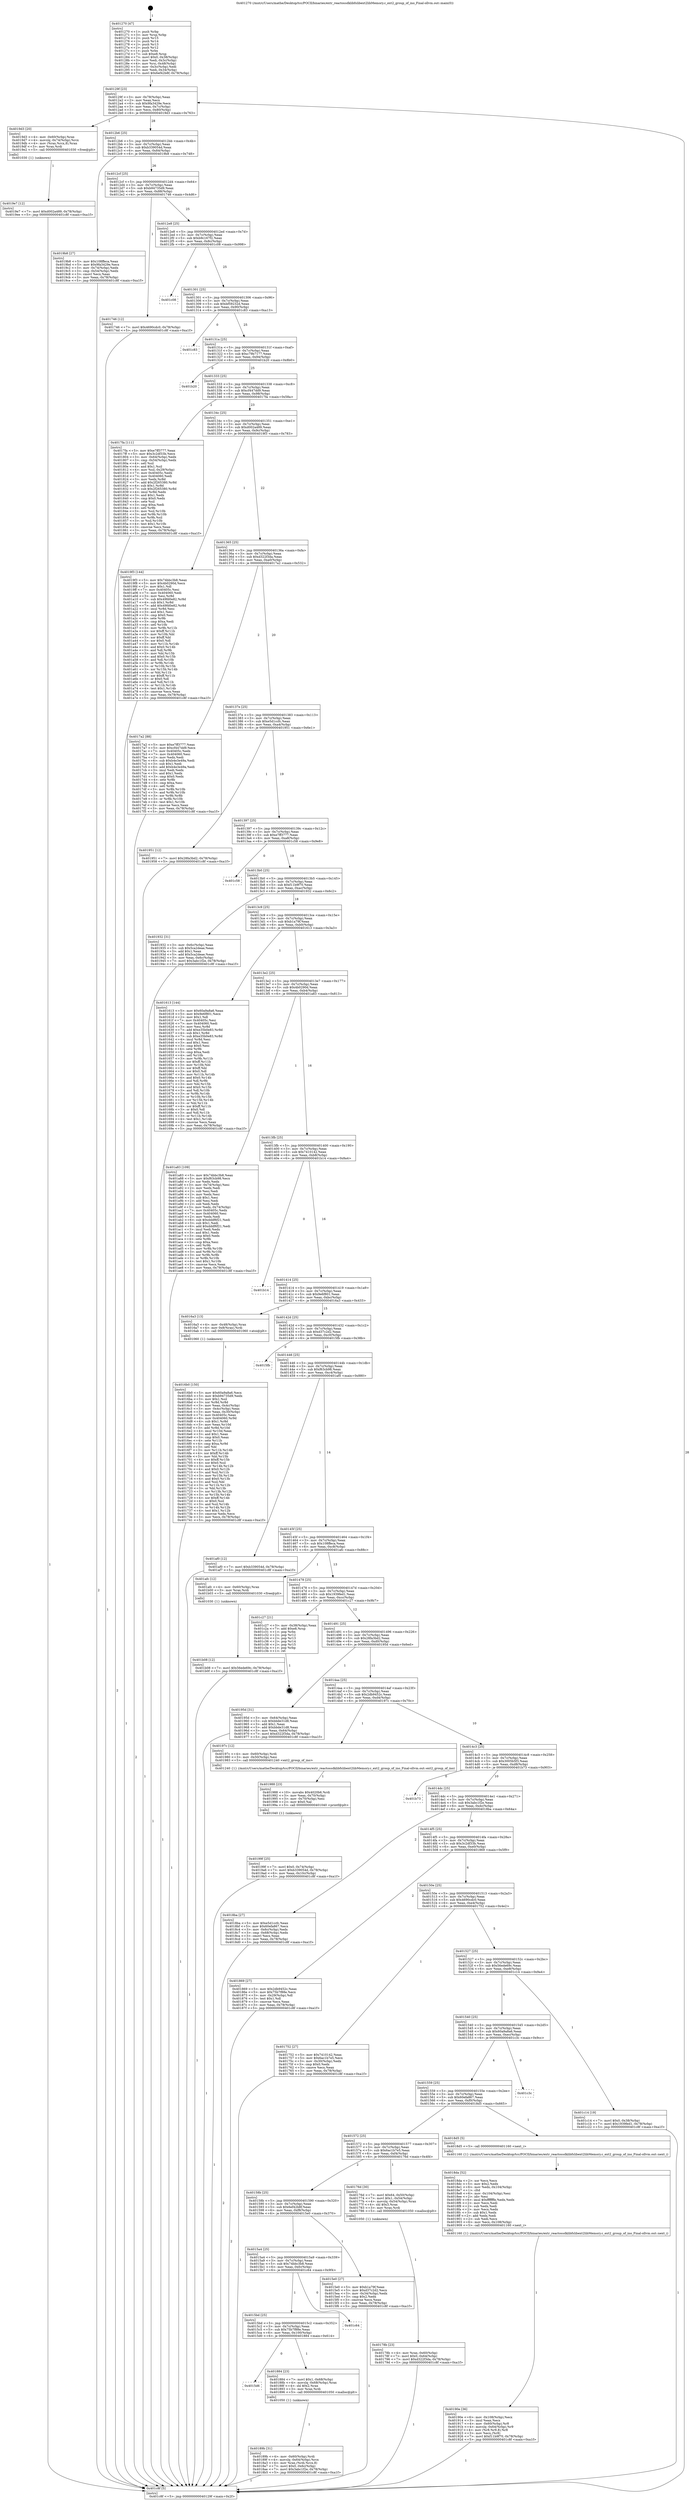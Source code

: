 digraph "0x401270" {
  label = "0x401270 (/mnt/c/Users/mathe/Desktop/tcc/POCII/binaries/extr_reactossdklibfslibext2libMemory.c_ext2_group_of_ino_Final-ollvm.out::main(0))"
  labelloc = "t"
  node[shape=record]

  Entry [label="",width=0.3,height=0.3,shape=circle,fillcolor=black,style=filled]
  "0x40129f" [label="{
     0x40129f [23]\l
     | [instrs]\l
     &nbsp;&nbsp;0x40129f \<+3\>: mov -0x78(%rbp),%eax\l
     &nbsp;&nbsp;0x4012a2 \<+2\>: mov %eax,%ecx\l
     &nbsp;&nbsp;0x4012a4 \<+6\>: sub $0x9fa3429e,%ecx\l
     &nbsp;&nbsp;0x4012aa \<+3\>: mov %eax,-0x7c(%rbp)\l
     &nbsp;&nbsp;0x4012ad \<+3\>: mov %ecx,-0x80(%rbp)\l
     &nbsp;&nbsp;0x4012b0 \<+6\>: je 00000000004019d3 \<main+0x763\>\l
  }"]
  "0x4019d3" [label="{
     0x4019d3 [20]\l
     | [instrs]\l
     &nbsp;&nbsp;0x4019d3 \<+4\>: mov -0x60(%rbp),%rax\l
     &nbsp;&nbsp;0x4019d7 \<+4\>: movslq -0x74(%rbp),%rcx\l
     &nbsp;&nbsp;0x4019db \<+4\>: mov (%rax,%rcx,8),%rax\l
     &nbsp;&nbsp;0x4019df \<+3\>: mov %rax,%rdi\l
     &nbsp;&nbsp;0x4019e2 \<+5\>: call 0000000000401030 \<free@plt\>\l
     | [calls]\l
     &nbsp;&nbsp;0x401030 \{1\} (unknown)\l
  }"]
  "0x4012b6" [label="{
     0x4012b6 [25]\l
     | [instrs]\l
     &nbsp;&nbsp;0x4012b6 \<+5\>: jmp 00000000004012bb \<main+0x4b\>\l
     &nbsp;&nbsp;0x4012bb \<+3\>: mov -0x7c(%rbp),%eax\l
     &nbsp;&nbsp;0x4012be \<+5\>: sub $0xb339054d,%eax\l
     &nbsp;&nbsp;0x4012c3 \<+6\>: mov %eax,-0x84(%rbp)\l
     &nbsp;&nbsp;0x4012c9 \<+6\>: je 00000000004019b8 \<main+0x748\>\l
  }"]
  Exit [label="",width=0.3,height=0.3,shape=circle,fillcolor=black,style=filled,peripheries=2]
  "0x4019b8" [label="{
     0x4019b8 [27]\l
     | [instrs]\l
     &nbsp;&nbsp;0x4019b8 \<+5\>: mov $0x108ffeca,%eax\l
     &nbsp;&nbsp;0x4019bd \<+5\>: mov $0x9fa3429e,%ecx\l
     &nbsp;&nbsp;0x4019c2 \<+3\>: mov -0x74(%rbp),%edx\l
     &nbsp;&nbsp;0x4019c5 \<+3\>: cmp -0x54(%rbp),%edx\l
     &nbsp;&nbsp;0x4019c8 \<+3\>: cmovl %ecx,%eax\l
     &nbsp;&nbsp;0x4019cb \<+3\>: mov %eax,-0x78(%rbp)\l
     &nbsp;&nbsp;0x4019ce \<+5\>: jmp 0000000000401c8f \<main+0xa1f\>\l
  }"]
  "0x4012cf" [label="{
     0x4012cf [25]\l
     | [instrs]\l
     &nbsp;&nbsp;0x4012cf \<+5\>: jmp 00000000004012d4 \<main+0x64\>\l
     &nbsp;&nbsp;0x4012d4 \<+3\>: mov -0x7c(%rbp),%eax\l
     &nbsp;&nbsp;0x4012d7 \<+5\>: sub $0xb94735d9,%eax\l
     &nbsp;&nbsp;0x4012dc \<+6\>: mov %eax,-0x88(%rbp)\l
     &nbsp;&nbsp;0x4012e2 \<+6\>: je 0000000000401746 \<main+0x4d6\>\l
  }"]
  "0x401b08" [label="{
     0x401b08 [12]\l
     | [instrs]\l
     &nbsp;&nbsp;0x401b08 \<+7\>: movl $0x56ede69c,-0x78(%rbp)\l
     &nbsp;&nbsp;0x401b0f \<+5\>: jmp 0000000000401c8f \<main+0xa1f\>\l
  }"]
  "0x401746" [label="{
     0x401746 [12]\l
     | [instrs]\l
     &nbsp;&nbsp;0x401746 \<+7\>: movl $0x4690cdc0,-0x78(%rbp)\l
     &nbsp;&nbsp;0x40174d \<+5\>: jmp 0000000000401c8f \<main+0xa1f\>\l
  }"]
  "0x4012e8" [label="{
     0x4012e8 [25]\l
     | [instrs]\l
     &nbsp;&nbsp;0x4012e8 \<+5\>: jmp 00000000004012ed \<main+0x7d\>\l
     &nbsp;&nbsp;0x4012ed \<+3\>: mov -0x7c(%rbp),%eax\l
     &nbsp;&nbsp;0x4012f0 \<+5\>: sub $0xb9c167f2,%eax\l
     &nbsp;&nbsp;0x4012f5 \<+6\>: mov %eax,-0x8c(%rbp)\l
     &nbsp;&nbsp;0x4012fb \<+6\>: je 0000000000401c08 \<main+0x998\>\l
  }"]
  "0x4019e7" [label="{
     0x4019e7 [12]\l
     | [instrs]\l
     &nbsp;&nbsp;0x4019e7 \<+7\>: movl $0xd002a489,-0x78(%rbp)\l
     &nbsp;&nbsp;0x4019ee \<+5\>: jmp 0000000000401c8f \<main+0xa1f\>\l
  }"]
  "0x401c08" [label="{
     0x401c08\l
  }", style=dashed]
  "0x401301" [label="{
     0x401301 [25]\l
     | [instrs]\l
     &nbsp;&nbsp;0x401301 \<+5\>: jmp 0000000000401306 \<main+0x96\>\l
     &nbsp;&nbsp;0x401306 \<+3\>: mov -0x7c(%rbp),%eax\l
     &nbsp;&nbsp;0x401309 \<+5\>: sub $0xbf59232d,%eax\l
     &nbsp;&nbsp;0x40130e \<+6\>: mov %eax,-0x90(%rbp)\l
     &nbsp;&nbsp;0x401314 \<+6\>: je 0000000000401c83 \<main+0xa13\>\l
  }"]
  "0x40199f" [label="{
     0x40199f [25]\l
     | [instrs]\l
     &nbsp;&nbsp;0x40199f \<+7\>: movl $0x0,-0x74(%rbp)\l
     &nbsp;&nbsp;0x4019a6 \<+7\>: movl $0xb339054d,-0x78(%rbp)\l
     &nbsp;&nbsp;0x4019ad \<+6\>: mov %eax,-0x10c(%rbp)\l
     &nbsp;&nbsp;0x4019b3 \<+5\>: jmp 0000000000401c8f \<main+0xa1f\>\l
  }"]
  "0x401c83" [label="{
     0x401c83\l
  }", style=dashed]
  "0x40131a" [label="{
     0x40131a [25]\l
     | [instrs]\l
     &nbsp;&nbsp;0x40131a \<+5\>: jmp 000000000040131f \<main+0xaf\>\l
     &nbsp;&nbsp;0x40131f \<+3\>: mov -0x7c(%rbp),%eax\l
     &nbsp;&nbsp;0x401322 \<+5\>: sub $0xc79b7177,%eax\l
     &nbsp;&nbsp;0x401327 \<+6\>: mov %eax,-0x94(%rbp)\l
     &nbsp;&nbsp;0x40132d \<+6\>: je 0000000000401b20 \<main+0x8b0\>\l
  }"]
  "0x401988" [label="{
     0x401988 [23]\l
     | [instrs]\l
     &nbsp;&nbsp;0x401988 \<+10\>: movabs $0x4020b6,%rdi\l
     &nbsp;&nbsp;0x401992 \<+3\>: mov %eax,-0x70(%rbp)\l
     &nbsp;&nbsp;0x401995 \<+3\>: mov -0x70(%rbp),%esi\l
     &nbsp;&nbsp;0x401998 \<+2\>: mov $0x0,%al\l
     &nbsp;&nbsp;0x40199a \<+5\>: call 0000000000401040 \<printf@plt\>\l
     | [calls]\l
     &nbsp;&nbsp;0x401040 \{1\} (unknown)\l
  }"]
  "0x401b20" [label="{
     0x401b20\l
  }", style=dashed]
  "0x401333" [label="{
     0x401333 [25]\l
     | [instrs]\l
     &nbsp;&nbsp;0x401333 \<+5\>: jmp 0000000000401338 \<main+0xc8\>\l
     &nbsp;&nbsp;0x401338 \<+3\>: mov -0x7c(%rbp),%eax\l
     &nbsp;&nbsp;0x40133b \<+5\>: sub $0xcf447dd9,%eax\l
     &nbsp;&nbsp;0x401340 \<+6\>: mov %eax,-0x98(%rbp)\l
     &nbsp;&nbsp;0x401346 \<+6\>: je 00000000004017fa \<main+0x58a\>\l
  }"]
  "0x40190e" [label="{
     0x40190e [36]\l
     | [instrs]\l
     &nbsp;&nbsp;0x40190e \<+6\>: mov -0x108(%rbp),%ecx\l
     &nbsp;&nbsp;0x401914 \<+3\>: imul %eax,%ecx\l
     &nbsp;&nbsp;0x401917 \<+4\>: mov -0x60(%rbp),%r8\l
     &nbsp;&nbsp;0x40191b \<+4\>: movslq -0x64(%rbp),%r9\l
     &nbsp;&nbsp;0x40191f \<+4\>: mov (%r8,%r9,8),%r8\l
     &nbsp;&nbsp;0x401923 \<+3\>: mov %ecx,(%r8)\l
     &nbsp;&nbsp;0x401926 \<+7\>: movl $0xf11b9f70,-0x78(%rbp)\l
     &nbsp;&nbsp;0x40192d \<+5\>: jmp 0000000000401c8f \<main+0xa1f\>\l
  }"]
  "0x4017fa" [label="{
     0x4017fa [111]\l
     | [instrs]\l
     &nbsp;&nbsp;0x4017fa \<+5\>: mov $0xe7ff3777,%eax\l
     &nbsp;&nbsp;0x4017ff \<+5\>: mov $0x3c2df33b,%ecx\l
     &nbsp;&nbsp;0x401804 \<+3\>: mov -0x64(%rbp),%edx\l
     &nbsp;&nbsp;0x401807 \<+3\>: cmp -0x54(%rbp),%edx\l
     &nbsp;&nbsp;0x40180a \<+4\>: setl %sil\l
     &nbsp;&nbsp;0x40180e \<+4\>: and $0x1,%sil\l
     &nbsp;&nbsp;0x401812 \<+4\>: mov %sil,-0x29(%rbp)\l
     &nbsp;&nbsp;0x401816 \<+7\>: mov 0x40405c,%edx\l
     &nbsp;&nbsp;0x40181d \<+7\>: mov 0x404060,%edi\l
     &nbsp;&nbsp;0x401824 \<+3\>: mov %edx,%r8d\l
     &nbsp;&nbsp;0x401827 \<+7\>: add $0x2f265380,%r8d\l
     &nbsp;&nbsp;0x40182e \<+4\>: sub $0x1,%r8d\l
     &nbsp;&nbsp;0x401832 \<+7\>: sub $0x2f265380,%r8d\l
     &nbsp;&nbsp;0x401839 \<+4\>: imul %r8d,%edx\l
     &nbsp;&nbsp;0x40183d \<+3\>: and $0x1,%edx\l
     &nbsp;&nbsp;0x401840 \<+3\>: cmp $0x0,%edx\l
     &nbsp;&nbsp;0x401843 \<+4\>: sete %sil\l
     &nbsp;&nbsp;0x401847 \<+3\>: cmp $0xa,%edi\l
     &nbsp;&nbsp;0x40184a \<+4\>: setl %r9b\l
     &nbsp;&nbsp;0x40184e \<+3\>: mov %sil,%r10b\l
     &nbsp;&nbsp;0x401851 \<+3\>: and %r9b,%r10b\l
     &nbsp;&nbsp;0x401854 \<+3\>: xor %r9b,%sil\l
     &nbsp;&nbsp;0x401857 \<+3\>: or %sil,%r10b\l
     &nbsp;&nbsp;0x40185a \<+4\>: test $0x1,%r10b\l
     &nbsp;&nbsp;0x40185e \<+3\>: cmovne %ecx,%eax\l
     &nbsp;&nbsp;0x401861 \<+3\>: mov %eax,-0x78(%rbp)\l
     &nbsp;&nbsp;0x401864 \<+5\>: jmp 0000000000401c8f \<main+0xa1f\>\l
  }"]
  "0x40134c" [label="{
     0x40134c [25]\l
     | [instrs]\l
     &nbsp;&nbsp;0x40134c \<+5\>: jmp 0000000000401351 \<main+0xe1\>\l
     &nbsp;&nbsp;0x401351 \<+3\>: mov -0x7c(%rbp),%eax\l
     &nbsp;&nbsp;0x401354 \<+5\>: sub $0xd002a489,%eax\l
     &nbsp;&nbsp;0x401359 \<+6\>: mov %eax,-0x9c(%rbp)\l
     &nbsp;&nbsp;0x40135f \<+6\>: je 00000000004019f3 \<main+0x783\>\l
  }"]
  "0x4018da" [label="{
     0x4018da [52]\l
     | [instrs]\l
     &nbsp;&nbsp;0x4018da \<+2\>: xor %ecx,%ecx\l
     &nbsp;&nbsp;0x4018dc \<+5\>: mov $0x2,%edx\l
     &nbsp;&nbsp;0x4018e1 \<+6\>: mov %edx,-0x104(%rbp)\l
     &nbsp;&nbsp;0x4018e7 \<+1\>: cltd\l
     &nbsp;&nbsp;0x4018e8 \<+6\>: mov -0x104(%rbp),%esi\l
     &nbsp;&nbsp;0x4018ee \<+2\>: idiv %esi\l
     &nbsp;&nbsp;0x4018f0 \<+6\>: imul $0xfffffffe,%edx,%edx\l
     &nbsp;&nbsp;0x4018f6 \<+2\>: mov %ecx,%edi\l
     &nbsp;&nbsp;0x4018f8 \<+2\>: sub %edx,%edi\l
     &nbsp;&nbsp;0x4018fa \<+2\>: mov %ecx,%edx\l
     &nbsp;&nbsp;0x4018fc \<+3\>: sub $0x1,%edx\l
     &nbsp;&nbsp;0x4018ff \<+2\>: add %edx,%edi\l
     &nbsp;&nbsp;0x401901 \<+2\>: sub %edi,%ecx\l
     &nbsp;&nbsp;0x401903 \<+6\>: mov %ecx,-0x108(%rbp)\l
     &nbsp;&nbsp;0x401909 \<+5\>: call 0000000000401160 \<next_i\>\l
     | [calls]\l
     &nbsp;&nbsp;0x401160 \{1\} (/mnt/c/Users/mathe/Desktop/tcc/POCII/binaries/extr_reactossdklibfslibext2libMemory.c_ext2_group_of_ino_Final-ollvm.out::next_i)\l
  }"]
  "0x4019f3" [label="{
     0x4019f3 [144]\l
     | [instrs]\l
     &nbsp;&nbsp;0x4019f3 \<+5\>: mov $0x74bbc3b8,%eax\l
     &nbsp;&nbsp;0x4019f8 \<+5\>: mov $0x4b0290d,%ecx\l
     &nbsp;&nbsp;0x4019fd \<+2\>: mov $0x1,%dl\l
     &nbsp;&nbsp;0x4019ff \<+7\>: mov 0x40405c,%esi\l
     &nbsp;&nbsp;0x401a06 \<+7\>: mov 0x404060,%edi\l
     &nbsp;&nbsp;0x401a0d \<+3\>: mov %esi,%r8d\l
     &nbsp;&nbsp;0x401a10 \<+7\>: sub $0x49fd0e82,%r8d\l
     &nbsp;&nbsp;0x401a17 \<+4\>: sub $0x1,%r8d\l
     &nbsp;&nbsp;0x401a1b \<+7\>: add $0x49fd0e82,%r8d\l
     &nbsp;&nbsp;0x401a22 \<+4\>: imul %r8d,%esi\l
     &nbsp;&nbsp;0x401a26 \<+3\>: and $0x1,%esi\l
     &nbsp;&nbsp;0x401a29 \<+3\>: cmp $0x0,%esi\l
     &nbsp;&nbsp;0x401a2c \<+4\>: sete %r9b\l
     &nbsp;&nbsp;0x401a30 \<+3\>: cmp $0xa,%edi\l
     &nbsp;&nbsp;0x401a33 \<+4\>: setl %r10b\l
     &nbsp;&nbsp;0x401a37 \<+3\>: mov %r9b,%r11b\l
     &nbsp;&nbsp;0x401a3a \<+4\>: xor $0xff,%r11b\l
     &nbsp;&nbsp;0x401a3e \<+3\>: mov %r10b,%bl\l
     &nbsp;&nbsp;0x401a41 \<+3\>: xor $0xff,%bl\l
     &nbsp;&nbsp;0x401a44 \<+3\>: xor $0x0,%dl\l
     &nbsp;&nbsp;0x401a47 \<+3\>: mov %r11b,%r14b\l
     &nbsp;&nbsp;0x401a4a \<+4\>: and $0x0,%r14b\l
     &nbsp;&nbsp;0x401a4e \<+3\>: and %dl,%r9b\l
     &nbsp;&nbsp;0x401a51 \<+3\>: mov %bl,%r15b\l
     &nbsp;&nbsp;0x401a54 \<+4\>: and $0x0,%r15b\l
     &nbsp;&nbsp;0x401a58 \<+3\>: and %dl,%r10b\l
     &nbsp;&nbsp;0x401a5b \<+3\>: or %r9b,%r14b\l
     &nbsp;&nbsp;0x401a5e \<+3\>: or %r10b,%r15b\l
     &nbsp;&nbsp;0x401a61 \<+3\>: xor %r15b,%r14b\l
     &nbsp;&nbsp;0x401a64 \<+3\>: or %bl,%r11b\l
     &nbsp;&nbsp;0x401a67 \<+4\>: xor $0xff,%r11b\l
     &nbsp;&nbsp;0x401a6b \<+3\>: or $0x0,%dl\l
     &nbsp;&nbsp;0x401a6e \<+3\>: and %dl,%r11b\l
     &nbsp;&nbsp;0x401a71 \<+3\>: or %r11b,%r14b\l
     &nbsp;&nbsp;0x401a74 \<+4\>: test $0x1,%r14b\l
     &nbsp;&nbsp;0x401a78 \<+3\>: cmovne %ecx,%eax\l
     &nbsp;&nbsp;0x401a7b \<+3\>: mov %eax,-0x78(%rbp)\l
     &nbsp;&nbsp;0x401a7e \<+5\>: jmp 0000000000401c8f \<main+0xa1f\>\l
  }"]
  "0x401365" [label="{
     0x401365 [25]\l
     | [instrs]\l
     &nbsp;&nbsp;0x401365 \<+5\>: jmp 000000000040136a \<main+0xfa\>\l
     &nbsp;&nbsp;0x40136a \<+3\>: mov -0x7c(%rbp),%eax\l
     &nbsp;&nbsp;0x40136d \<+5\>: sub $0xd322f3da,%eax\l
     &nbsp;&nbsp;0x401372 \<+6\>: mov %eax,-0xa0(%rbp)\l
     &nbsp;&nbsp;0x401378 \<+6\>: je 00000000004017a2 \<main+0x532\>\l
  }"]
  "0x40189b" [label="{
     0x40189b [31]\l
     | [instrs]\l
     &nbsp;&nbsp;0x40189b \<+4\>: mov -0x60(%rbp),%rdi\l
     &nbsp;&nbsp;0x40189f \<+4\>: movslq -0x64(%rbp),%rcx\l
     &nbsp;&nbsp;0x4018a3 \<+4\>: mov %rax,(%rdi,%rcx,8)\l
     &nbsp;&nbsp;0x4018a7 \<+7\>: movl $0x0,-0x6c(%rbp)\l
     &nbsp;&nbsp;0x4018ae \<+7\>: movl $0x3abc1f2e,-0x78(%rbp)\l
     &nbsp;&nbsp;0x4018b5 \<+5\>: jmp 0000000000401c8f \<main+0xa1f\>\l
  }"]
  "0x4017a2" [label="{
     0x4017a2 [88]\l
     | [instrs]\l
     &nbsp;&nbsp;0x4017a2 \<+5\>: mov $0xe7ff3777,%eax\l
     &nbsp;&nbsp;0x4017a7 \<+5\>: mov $0xcf447dd9,%ecx\l
     &nbsp;&nbsp;0x4017ac \<+7\>: mov 0x40405c,%edx\l
     &nbsp;&nbsp;0x4017b3 \<+7\>: mov 0x404060,%esi\l
     &nbsp;&nbsp;0x4017ba \<+2\>: mov %edx,%edi\l
     &nbsp;&nbsp;0x4017bc \<+6\>: sub $0xb4e3e49a,%edi\l
     &nbsp;&nbsp;0x4017c2 \<+3\>: sub $0x1,%edi\l
     &nbsp;&nbsp;0x4017c5 \<+6\>: add $0xb4e3e49a,%edi\l
     &nbsp;&nbsp;0x4017cb \<+3\>: imul %edi,%edx\l
     &nbsp;&nbsp;0x4017ce \<+3\>: and $0x1,%edx\l
     &nbsp;&nbsp;0x4017d1 \<+3\>: cmp $0x0,%edx\l
     &nbsp;&nbsp;0x4017d4 \<+4\>: sete %r8b\l
     &nbsp;&nbsp;0x4017d8 \<+3\>: cmp $0xa,%esi\l
     &nbsp;&nbsp;0x4017db \<+4\>: setl %r9b\l
     &nbsp;&nbsp;0x4017df \<+3\>: mov %r8b,%r10b\l
     &nbsp;&nbsp;0x4017e2 \<+3\>: and %r9b,%r10b\l
     &nbsp;&nbsp;0x4017e5 \<+3\>: xor %r9b,%r8b\l
     &nbsp;&nbsp;0x4017e8 \<+3\>: or %r8b,%r10b\l
     &nbsp;&nbsp;0x4017eb \<+4\>: test $0x1,%r10b\l
     &nbsp;&nbsp;0x4017ef \<+3\>: cmovne %ecx,%eax\l
     &nbsp;&nbsp;0x4017f2 \<+3\>: mov %eax,-0x78(%rbp)\l
     &nbsp;&nbsp;0x4017f5 \<+5\>: jmp 0000000000401c8f \<main+0xa1f\>\l
  }"]
  "0x40137e" [label="{
     0x40137e [25]\l
     | [instrs]\l
     &nbsp;&nbsp;0x40137e \<+5\>: jmp 0000000000401383 \<main+0x113\>\l
     &nbsp;&nbsp;0x401383 \<+3\>: mov -0x7c(%rbp),%eax\l
     &nbsp;&nbsp;0x401386 \<+5\>: sub $0xe5d1ccfc,%eax\l
     &nbsp;&nbsp;0x40138b \<+6\>: mov %eax,-0xa4(%rbp)\l
     &nbsp;&nbsp;0x401391 \<+6\>: je 0000000000401951 \<main+0x6e1\>\l
  }"]
  "0x4015d6" [label="{
     0x4015d6\l
  }", style=dashed]
  "0x401951" [label="{
     0x401951 [12]\l
     | [instrs]\l
     &nbsp;&nbsp;0x401951 \<+7\>: movl $0x28fa3bd2,-0x78(%rbp)\l
     &nbsp;&nbsp;0x401958 \<+5\>: jmp 0000000000401c8f \<main+0xa1f\>\l
  }"]
  "0x401397" [label="{
     0x401397 [25]\l
     | [instrs]\l
     &nbsp;&nbsp;0x401397 \<+5\>: jmp 000000000040139c \<main+0x12c\>\l
     &nbsp;&nbsp;0x40139c \<+3\>: mov -0x7c(%rbp),%eax\l
     &nbsp;&nbsp;0x40139f \<+5\>: sub $0xe7ff3777,%eax\l
     &nbsp;&nbsp;0x4013a4 \<+6\>: mov %eax,-0xa8(%rbp)\l
     &nbsp;&nbsp;0x4013aa \<+6\>: je 0000000000401c58 \<main+0x9e8\>\l
  }"]
  "0x401884" [label="{
     0x401884 [23]\l
     | [instrs]\l
     &nbsp;&nbsp;0x401884 \<+7\>: movl $0x1,-0x68(%rbp)\l
     &nbsp;&nbsp;0x40188b \<+4\>: movslq -0x68(%rbp),%rax\l
     &nbsp;&nbsp;0x40188f \<+4\>: shl $0x2,%rax\l
     &nbsp;&nbsp;0x401893 \<+3\>: mov %rax,%rdi\l
     &nbsp;&nbsp;0x401896 \<+5\>: call 0000000000401050 \<malloc@plt\>\l
     | [calls]\l
     &nbsp;&nbsp;0x401050 \{1\} (unknown)\l
  }"]
  "0x401c58" [label="{
     0x401c58\l
  }", style=dashed]
  "0x4013b0" [label="{
     0x4013b0 [25]\l
     | [instrs]\l
     &nbsp;&nbsp;0x4013b0 \<+5\>: jmp 00000000004013b5 \<main+0x145\>\l
     &nbsp;&nbsp;0x4013b5 \<+3\>: mov -0x7c(%rbp),%eax\l
     &nbsp;&nbsp;0x4013b8 \<+5\>: sub $0xf11b9f70,%eax\l
     &nbsp;&nbsp;0x4013bd \<+6\>: mov %eax,-0xac(%rbp)\l
     &nbsp;&nbsp;0x4013c3 \<+6\>: je 0000000000401932 \<main+0x6c2\>\l
  }"]
  "0x4015bd" [label="{
     0x4015bd [25]\l
     | [instrs]\l
     &nbsp;&nbsp;0x4015bd \<+5\>: jmp 00000000004015c2 \<main+0x352\>\l
     &nbsp;&nbsp;0x4015c2 \<+3\>: mov -0x7c(%rbp),%eax\l
     &nbsp;&nbsp;0x4015c5 \<+5\>: sub $0x75b7f88e,%eax\l
     &nbsp;&nbsp;0x4015ca \<+6\>: mov %eax,-0x100(%rbp)\l
     &nbsp;&nbsp;0x4015d0 \<+6\>: je 0000000000401884 \<main+0x614\>\l
  }"]
  "0x401932" [label="{
     0x401932 [31]\l
     | [instrs]\l
     &nbsp;&nbsp;0x401932 \<+3\>: mov -0x6c(%rbp),%eax\l
     &nbsp;&nbsp;0x401935 \<+5\>: sub $0x5ca2deae,%eax\l
     &nbsp;&nbsp;0x40193a \<+3\>: add $0x1,%eax\l
     &nbsp;&nbsp;0x40193d \<+5\>: add $0x5ca2deae,%eax\l
     &nbsp;&nbsp;0x401942 \<+3\>: mov %eax,-0x6c(%rbp)\l
     &nbsp;&nbsp;0x401945 \<+7\>: movl $0x3abc1f2e,-0x78(%rbp)\l
     &nbsp;&nbsp;0x40194c \<+5\>: jmp 0000000000401c8f \<main+0xa1f\>\l
  }"]
  "0x4013c9" [label="{
     0x4013c9 [25]\l
     | [instrs]\l
     &nbsp;&nbsp;0x4013c9 \<+5\>: jmp 00000000004013ce \<main+0x15e\>\l
     &nbsp;&nbsp;0x4013ce \<+3\>: mov -0x7c(%rbp),%eax\l
     &nbsp;&nbsp;0x4013d1 \<+5\>: sub $0xb1a79f,%eax\l
     &nbsp;&nbsp;0x4013d6 \<+6\>: mov %eax,-0xb0(%rbp)\l
     &nbsp;&nbsp;0x4013dc \<+6\>: je 0000000000401613 \<main+0x3a3\>\l
  }"]
  "0x401c64" [label="{
     0x401c64\l
  }", style=dashed]
  "0x401613" [label="{
     0x401613 [144]\l
     | [instrs]\l
     &nbsp;&nbsp;0x401613 \<+5\>: mov $0x60a9a8a6,%eax\l
     &nbsp;&nbsp;0x401618 \<+5\>: mov $0x9e6f801,%ecx\l
     &nbsp;&nbsp;0x40161d \<+2\>: mov $0x1,%dl\l
     &nbsp;&nbsp;0x40161f \<+7\>: mov 0x40405c,%esi\l
     &nbsp;&nbsp;0x401626 \<+7\>: mov 0x404060,%edi\l
     &nbsp;&nbsp;0x40162d \<+3\>: mov %esi,%r8d\l
     &nbsp;&nbsp;0x401630 \<+7\>: add $0xe35b0e83,%r8d\l
     &nbsp;&nbsp;0x401637 \<+4\>: sub $0x1,%r8d\l
     &nbsp;&nbsp;0x40163b \<+7\>: sub $0xe35b0e83,%r8d\l
     &nbsp;&nbsp;0x401642 \<+4\>: imul %r8d,%esi\l
     &nbsp;&nbsp;0x401646 \<+3\>: and $0x1,%esi\l
     &nbsp;&nbsp;0x401649 \<+3\>: cmp $0x0,%esi\l
     &nbsp;&nbsp;0x40164c \<+4\>: sete %r9b\l
     &nbsp;&nbsp;0x401650 \<+3\>: cmp $0xa,%edi\l
     &nbsp;&nbsp;0x401653 \<+4\>: setl %r10b\l
     &nbsp;&nbsp;0x401657 \<+3\>: mov %r9b,%r11b\l
     &nbsp;&nbsp;0x40165a \<+4\>: xor $0xff,%r11b\l
     &nbsp;&nbsp;0x40165e \<+3\>: mov %r10b,%bl\l
     &nbsp;&nbsp;0x401661 \<+3\>: xor $0xff,%bl\l
     &nbsp;&nbsp;0x401664 \<+3\>: xor $0x0,%dl\l
     &nbsp;&nbsp;0x401667 \<+3\>: mov %r11b,%r14b\l
     &nbsp;&nbsp;0x40166a \<+4\>: and $0x0,%r14b\l
     &nbsp;&nbsp;0x40166e \<+3\>: and %dl,%r9b\l
     &nbsp;&nbsp;0x401671 \<+3\>: mov %bl,%r15b\l
     &nbsp;&nbsp;0x401674 \<+4\>: and $0x0,%r15b\l
     &nbsp;&nbsp;0x401678 \<+3\>: and %dl,%r10b\l
     &nbsp;&nbsp;0x40167b \<+3\>: or %r9b,%r14b\l
     &nbsp;&nbsp;0x40167e \<+3\>: or %r10b,%r15b\l
     &nbsp;&nbsp;0x401681 \<+3\>: xor %r15b,%r14b\l
     &nbsp;&nbsp;0x401684 \<+3\>: or %bl,%r11b\l
     &nbsp;&nbsp;0x401687 \<+4\>: xor $0xff,%r11b\l
     &nbsp;&nbsp;0x40168b \<+3\>: or $0x0,%dl\l
     &nbsp;&nbsp;0x40168e \<+3\>: and %dl,%r11b\l
     &nbsp;&nbsp;0x401691 \<+3\>: or %r11b,%r14b\l
     &nbsp;&nbsp;0x401694 \<+4\>: test $0x1,%r14b\l
     &nbsp;&nbsp;0x401698 \<+3\>: cmovne %ecx,%eax\l
     &nbsp;&nbsp;0x40169b \<+3\>: mov %eax,-0x78(%rbp)\l
     &nbsp;&nbsp;0x40169e \<+5\>: jmp 0000000000401c8f \<main+0xa1f\>\l
  }"]
  "0x4013e2" [label="{
     0x4013e2 [25]\l
     | [instrs]\l
     &nbsp;&nbsp;0x4013e2 \<+5\>: jmp 00000000004013e7 \<main+0x177\>\l
     &nbsp;&nbsp;0x4013e7 \<+3\>: mov -0x7c(%rbp),%eax\l
     &nbsp;&nbsp;0x4013ea \<+5\>: sub $0x4b0290d,%eax\l
     &nbsp;&nbsp;0x4013ef \<+6\>: mov %eax,-0xb4(%rbp)\l
     &nbsp;&nbsp;0x4013f5 \<+6\>: je 0000000000401a83 \<main+0x813\>\l
  }"]
  "0x40178b" [label="{
     0x40178b [23]\l
     | [instrs]\l
     &nbsp;&nbsp;0x40178b \<+4\>: mov %rax,-0x60(%rbp)\l
     &nbsp;&nbsp;0x40178f \<+7\>: movl $0x0,-0x64(%rbp)\l
     &nbsp;&nbsp;0x401796 \<+7\>: movl $0xd322f3da,-0x78(%rbp)\l
     &nbsp;&nbsp;0x40179d \<+5\>: jmp 0000000000401c8f \<main+0xa1f\>\l
  }"]
  "0x401a83" [label="{
     0x401a83 [109]\l
     | [instrs]\l
     &nbsp;&nbsp;0x401a83 \<+5\>: mov $0x74bbc3b8,%eax\l
     &nbsp;&nbsp;0x401a88 \<+5\>: mov $0xf63cb98,%ecx\l
     &nbsp;&nbsp;0x401a8d \<+2\>: xor %edx,%edx\l
     &nbsp;&nbsp;0x401a8f \<+3\>: mov -0x74(%rbp),%esi\l
     &nbsp;&nbsp;0x401a92 \<+2\>: mov %edx,%edi\l
     &nbsp;&nbsp;0x401a94 \<+2\>: sub %esi,%edi\l
     &nbsp;&nbsp;0x401a96 \<+2\>: mov %edx,%esi\l
     &nbsp;&nbsp;0x401a98 \<+3\>: sub $0x1,%esi\l
     &nbsp;&nbsp;0x401a9b \<+2\>: add %esi,%edi\l
     &nbsp;&nbsp;0x401a9d \<+2\>: sub %edi,%edx\l
     &nbsp;&nbsp;0x401a9f \<+3\>: mov %edx,-0x74(%rbp)\l
     &nbsp;&nbsp;0x401aa2 \<+7\>: mov 0x40405c,%edx\l
     &nbsp;&nbsp;0x401aa9 \<+7\>: mov 0x404060,%esi\l
     &nbsp;&nbsp;0x401ab0 \<+2\>: mov %edx,%edi\l
     &nbsp;&nbsp;0x401ab2 \<+6\>: sub $0xdddf6f21,%edi\l
     &nbsp;&nbsp;0x401ab8 \<+3\>: sub $0x1,%edi\l
     &nbsp;&nbsp;0x401abb \<+6\>: add $0xdddf6f21,%edi\l
     &nbsp;&nbsp;0x401ac1 \<+3\>: imul %edi,%edx\l
     &nbsp;&nbsp;0x401ac4 \<+3\>: and $0x1,%edx\l
     &nbsp;&nbsp;0x401ac7 \<+3\>: cmp $0x0,%edx\l
     &nbsp;&nbsp;0x401aca \<+4\>: sete %r8b\l
     &nbsp;&nbsp;0x401ace \<+3\>: cmp $0xa,%esi\l
     &nbsp;&nbsp;0x401ad1 \<+4\>: setl %r9b\l
     &nbsp;&nbsp;0x401ad5 \<+3\>: mov %r8b,%r10b\l
     &nbsp;&nbsp;0x401ad8 \<+3\>: and %r9b,%r10b\l
     &nbsp;&nbsp;0x401adb \<+3\>: xor %r9b,%r8b\l
     &nbsp;&nbsp;0x401ade \<+3\>: or %r8b,%r10b\l
     &nbsp;&nbsp;0x401ae1 \<+4\>: test $0x1,%r10b\l
     &nbsp;&nbsp;0x401ae5 \<+3\>: cmovne %ecx,%eax\l
     &nbsp;&nbsp;0x401ae8 \<+3\>: mov %eax,-0x78(%rbp)\l
     &nbsp;&nbsp;0x401aeb \<+5\>: jmp 0000000000401c8f \<main+0xa1f\>\l
  }"]
  "0x4013fb" [label="{
     0x4013fb [25]\l
     | [instrs]\l
     &nbsp;&nbsp;0x4013fb \<+5\>: jmp 0000000000401400 \<main+0x190\>\l
     &nbsp;&nbsp;0x401400 \<+3\>: mov -0x7c(%rbp),%eax\l
     &nbsp;&nbsp;0x401403 \<+5\>: sub $0x7410142,%eax\l
     &nbsp;&nbsp;0x401408 \<+6\>: mov %eax,-0xb8(%rbp)\l
     &nbsp;&nbsp;0x40140e \<+6\>: je 0000000000401b14 \<main+0x8a4\>\l
  }"]
  "0x4016b0" [label="{
     0x4016b0 [150]\l
     | [instrs]\l
     &nbsp;&nbsp;0x4016b0 \<+5\>: mov $0x60a9a8a6,%ecx\l
     &nbsp;&nbsp;0x4016b5 \<+5\>: mov $0xb94735d9,%edx\l
     &nbsp;&nbsp;0x4016ba \<+3\>: mov $0x1,%sil\l
     &nbsp;&nbsp;0x4016bd \<+3\>: xor %r8d,%r8d\l
     &nbsp;&nbsp;0x4016c0 \<+3\>: mov %eax,-0x4c(%rbp)\l
     &nbsp;&nbsp;0x4016c3 \<+3\>: mov -0x4c(%rbp),%eax\l
     &nbsp;&nbsp;0x4016c6 \<+3\>: mov %eax,-0x30(%rbp)\l
     &nbsp;&nbsp;0x4016c9 \<+7\>: mov 0x40405c,%eax\l
     &nbsp;&nbsp;0x4016d0 \<+8\>: mov 0x404060,%r9d\l
     &nbsp;&nbsp;0x4016d8 \<+4\>: sub $0x1,%r8d\l
     &nbsp;&nbsp;0x4016dc \<+3\>: mov %eax,%r10d\l
     &nbsp;&nbsp;0x4016df \<+3\>: add %r8d,%r10d\l
     &nbsp;&nbsp;0x4016e2 \<+4\>: imul %r10d,%eax\l
     &nbsp;&nbsp;0x4016e6 \<+3\>: and $0x1,%eax\l
     &nbsp;&nbsp;0x4016e9 \<+3\>: cmp $0x0,%eax\l
     &nbsp;&nbsp;0x4016ec \<+4\>: sete %r11b\l
     &nbsp;&nbsp;0x4016f0 \<+4\>: cmp $0xa,%r9d\l
     &nbsp;&nbsp;0x4016f4 \<+3\>: setl %bl\l
     &nbsp;&nbsp;0x4016f7 \<+3\>: mov %r11b,%r14b\l
     &nbsp;&nbsp;0x4016fa \<+4\>: xor $0xff,%r14b\l
     &nbsp;&nbsp;0x4016fe \<+3\>: mov %bl,%r15b\l
     &nbsp;&nbsp;0x401701 \<+4\>: xor $0xff,%r15b\l
     &nbsp;&nbsp;0x401705 \<+4\>: xor $0x0,%sil\l
     &nbsp;&nbsp;0x401709 \<+3\>: mov %r14b,%r12b\l
     &nbsp;&nbsp;0x40170c \<+4\>: and $0x0,%r12b\l
     &nbsp;&nbsp;0x401710 \<+3\>: and %sil,%r11b\l
     &nbsp;&nbsp;0x401713 \<+3\>: mov %r15b,%r13b\l
     &nbsp;&nbsp;0x401716 \<+4\>: and $0x0,%r13b\l
     &nbsp;&nbsp;0x40171a \<+3\>: and %sil,%bl\l
     &nbsp;&nbsp;0x40171d \<+3\>: or %r11b,%r12b\l
     &nbsp;&nbsp;0x401720 \<+3\>: or %bl,%r13b\l
     &nbsp;&nbsp;0x401723 \<+3\>: xor %r13b,%r12b\l
     &nbsp;&nbsp;0x401726 \<+3\>: or %r15b,%r14b\l
     &nbsp;&nbsp;0x401729 \<+4\>: xor $0xff,%r14b\l
     &nbsp;&nbsp;0x40172d \<+4\>: or $0x0,%sil\l
     &nbsp;&nbsp;0x401731 \<+3\>: and %sil,%r14b\l
     &nbsp;&nbsp;0x401734 \<+3\>: or %r14b,%r12b\l
     &nbsp;&nbsp;0x401737 \<+4\>: test $0x1,%r12b\l
     &nbsp;&nbsp;0x40173b \<+3\>: cmovne %edx,%ecx\l
     &nbsp;&nbsp;0x40173e \<+3\>: mov %ecx,-0x78(%rbp)\l
     &nbsp;&nbsp;0x401741 \<+5\>: jmp 0000000000401c8f \<main+0xa1f\>\l
  }"]
  "0x401b14" [label="{
     0x401b14\l
  }", style=dashed]
  "0x401414" [label="{
     0x401414 [25]\l
     | [instrs]\l
     &nbsp;&nbsp;0x401414 \<+5\>: jmp 0000000000401419 \<main+0x1a9\>\l
     &nbsp;&nbsp;0x401419 \<+3\>: mov -0x7c(%rbp),%eax\l
     &nbsp;&nbsp;0x40141c \<+5\>: sub $0x9e6f801,%eax\l
     &nbsp;&nbsp;0x401421 \<+6\>: mov %eax,-0xbc(%rbp)\l
     &nbsp;&nbsp;0x401427 \<+6\>: je 00000000004016a3 \<main+0x433\>\l
  }"]
  "0x401270" [label="{
     0x401270 [47]\l
     | [instrs]\l
     &nbsp;&nbsp;0x401270 \<+1\>: push %rbp\l
     &nbsp;&nbsp;0x401271 \<+3\>: mov %rsp,%rbp\l
     &nbsp;&nbsp;0x401274 \<+2\>: push %r15\l
     &nbsp;&nbsp;0x401276 \<+2\>: push %r14\l
     &nbsp;&nbsp;0x401278 \<+2\>: push %r13\l
     &nbsp;&nbsp;0x40127a \<+2\>: push %r12\l
     &nbsp;&nbsp;0x40127c \<+1\>: push %rbx\l
     &nbsp;&nbsp;0x40127d \<+7\>: sub $0xe8,%rsp\l
     &nbsp;&nbsp;0x401284 \<+7\>: movl $0x0,-0x38(%rbp)\l
     &nbsp;&nbsp;0x40128b \<+3\>: mov %edi,-0x3c(%rbp)\l
     &nbsp;&nbsp;0x40128e \<+4\>: mov %rsi,-0x48(%rbp)\l
     &nbsp;&nbsp;0x401292 \<+3\>: mov -0x3c(%rbp),%edi\l
     &nbsp;&nbsp;0x401295 \<+3\>: mov %edi,-0x34(%rbp)\l
     &nbsp;&nbsp;0x401298 \<+7\>: movl $0x6ef42b8f,-0x78(%rbp)\l
  }"]
  "0x4016a3" [label="{
     0x4016a3 [13]\l
     | [instrs]\l
     &nbsp;&nbsp;0x4016a3 \<+4\>: mov -0x48(%rbp),%rax\l
     &nbsp;&nbsp;0x4016a7 \<+4\>: mov 0x8(%rax),%rdi\l
     &nbsp;&nbsp;0x4016ab \<+5\>: call 0000000000401060 \<atoi@plt\>\l
     | [calls]\l
     &nbsp;&nbsp;0x401060 \{1\} (unknown)\l
  }"]
  "0x40142d" [label="{
     0x40142d [25]\l
     | [instrs]\l
     &nbsp;&nbsp;0x40142d \<+5\>: jmp 0000000000401432 \<main+0x1c2\>\l
     &nbsp;&nbsp;0x401432 \<+3\>: mov -0x7c(%rbp),%eax\l
     &nbsp;&nbsp;0x401435 \<+5\>: sub $0xd37c2d2,%eax\l
     &nbsp;&nbsp;0x40143a \<+6\>: mov %eax,-0xc0(%rbp)\l
     &nbsp;&nbsp;0x401440 \<+6\>: je 00000000004015fb \<main+0x38b\>\l
  }"]
  "0x401c8f" [label="{
     0x401c8f [5]\l
     | [instrs]\l
     &nbsp;&nbsp;0x401c8f \<+5\>: jmp 000000000040129f \<main+0x2f\>\l
  }"]
  "0x4015fb" [label="{
     0x4015fb\l
  }", style=dashed]
  "0x401446" [label="{
     0x401446 [25]\l
     | [instrs]\l
     &nbsp;&nbsp;0x401446 \<+5\>: jmp 000000000040144b \<main+0x1db\>\l
     &nbsp;&nbsp;0x40144b \<+3\>: mov -0x7c(%rbp),%eax\l
     &nbsp;&nbsp;0x40144e \<+5\>: sub $0xf63cb98,%eax\l
     &nbsp;&nbsp;0x401453 \<+6\>: mov %eax,-0xc4(%rbp)\l
     &nbsp;&nbsp;0x401459 \<+6\>: je 0000000000401af0 \<main+0x880\>\l
  }"]
  "0x4015a4" [label="{
     0x4015a4 [25]\l
     | [instrs]\l
     &nbsp;&nbsp;0x4015a4 \<+5\>: jmp 00000000004015a9 \<main+0x339\>\l
     &nbsp;&nbsp;0x4015a9 \<+3\>: mov -0x7c(%rbp),%eax\l
     &nbsp;&nbsp;0x4015ac \<+5\>: sub $0x74bbc3b8,%eax\l
     &nbsp;&nbsp;0x4015b1 \<+6\>: mov %eax,-0xfc(%rbp)\l
     &nbsp;&nbsp;0x4015b7 \<+6\>: je 0000000000401c64 \<main+0x9f4\>\l
  }"]
  "0x401af0" [label="{
     0x401af0 [12]\l
     | [instrs]\l
     &nbsp;&nbsp;0x401af0 \<+7\>: movl $0xb339054d,-0x78(%rbp)\l
     &nbsp;&nbsp;0x401af7 \<+5\>: jmp 0000000000401c8f \<main+0xa1f\>\l
  }"]
  "0x40145f" [label="{
     0x40145f [25]\l
     | [instrs]\l
     &nbsp;&nbsp;0x40145f \<+5\>: jmp 0000000000401464 \<main+0x1f4\>\l
     &nbsp;&nbsp;0x401464 \<+3\>: mov -0x7c(%rbp),%eax\l
     &nbsp;&nbsp;0x401467 \<+5\>: sub $0x108ffeca,%eax\l
     &nbsp;&nbsp;0x40146c \<+6\>: mov %eax,-0xc8(%rbp)\l
     &nbsp;&nbsp;0x401472 \<+6\>: je 0000000000401afc \<main+0x88c\>\l
  }"]
  "0x4015e0" [label="{
     0x4015e0 [27]\l
     | [instrs]\l
     &nbsp;&nbsp;0x4015e0 \<+5\>: mov $0xb1a79f,%eax\l
     &nbsp;&nbsp;0x4015e5 \<+5\>: mov $0xd37c2d2,%ecx\l
     &nbsp;&nbsp;0x4015ea \<+3\>: mov -0x34(%rbp),%edx\l
     &nbsp;&nbsp;0x4015ed \<+3\>: cmp $0x2,%edx\l
     &nbsp;&nbsp;0x4015f0 \<+3\>: cmovne %ecx,%eax\l
     &nbsp;&nbsp;0x4015f3 \<+3\>: mov %eax,-0x78(%rbp)\l
     &nbsp;&nbsp;0x4015f6 \<+5\>: jmp 0000000000401c8f \<main+0xa1f\>\l
  }"]
  "0x401afc" [label="{
     0x401afc [12]\l
     | [instrs]\l
     &nbsp;&nbsp;0x401afc \<+4\>: mov -0x60(%rbp),%rax\l
     &nbsp;&nbsp;0x401b00 \<+3\>: mov %rax,%rdi\l
     &nbsp;&nbsp;0x401b03 \<+5\>: call 0000000000401030 \<free@plt\>\l
     | [calls]\l
     &nbsp;&nbsp;0x401030 \{1\} (unknown)\l
  }"]
  "0x401478" [label="{
     0x401478 [25]\l
     | [instrs]\l
     &nbsp;&nbsp;0x401478 \<+5\>: jmp 000000000040147d \<main+0x20d\>\l
     &nbsp;&nbsp;0x40147d \<+3\>: mov -0x7c(%rbp),%eax\l
     &nbsp;&nbsp;0x401480 \<+5\>: sub $0x1939fed1,%eax\l
     &nbsp;&nbsp;0x401485 \<+6\>: mov %eax,-0xcc(%rbp)\l
     &nbsp;&nbsp;0x40148b \<+6\>: je 0000000000401c27 \<main+0x9b7\>\l
  }"]
  "0x40158b" [label="{
     0x40158b [25]\l
     | [instrs]\l
     &nbsp;&nbsp;0x40158b \<+5\>: jmp 0000000000401590 \<main+0x320\>\l
     &nbsp;&nbsp;0x401590 \<+3\>: mov -0x7c(%rbp),%eax\l
     &nbsp;&nbsp;0x401593 \<+5\>: sub $0x6ef42b8f,%eax\l
     &nbsp;&nbsp;0x401598 \<+6\>: mov %eax,-0xf8(%rbp)\l
     &nbsp;&nbsp;0x40159e \<+6\>: je 00000000004015e0 \<main+0x370\>\l
  }"]
  "0x401c27" [label="{
     0x401c27 [21]\l
     | [instrs]\l
     &nbsp;&nbsp;0x401c27 \<+3\>: mov -0x38(%rbp),%eax\l
     &nbsp;&nbsp;0x401c2a \<+7\>: add $0xe8,%rsp\l
     &nbsp;&nbsp;0x401c31 \<+1\>: pop %rbx\l
     &nbsp;&nbsp;0x401c32 \<+2\>: pop %r12\l
     &nbsp;&nbsp;0x401c34 \<+2\>: pop %r13\l
     &nbsp;&nbsp;0x401c36 \<+2\>: pop %r14\l
     &nbsp;&nbsp;0x401c38 \<+2\>: pop %r15\l
     &nbsp;&nbsp;0x401c3a \<+1\>: pop %rbp\l
     &nbsp;&nbsp;0x401c3b \<+1\>: ret\l
  }"]
  "0x401491" [label="{
     0x401491 [25]\l
     | [instrs]\l
     &nbsp;&nbsp;0x401491 \<+5\>: jmp 0000000000401496 \<main+0x226\>\l
     &nbsp;&nbsp;0x401496 \<+3\>: mov -0x7c(%rbp),%eax\l
     &nbsp;&nbsp;0x401499 \<+5\>: sub $0x28fa3bd2,%eax\l
     &nbsp;&nbsp;0x40149e \<+6\>: mov %eax,-0xd0(%rbp)\l
     &nbsp;&nbsp;0x4014a4 \<+6\>: je 000000000040195d \<main+0x6ed\>\l
  }"]
  "0x40176d" [label="{
     0x40176d [30]\l
     | [instrs]\l
     &nbsp;&nbsp;0x40176d \<+7\>: movl $0x64,-0x50(%rbp)\l
     &nbsp;&nbsp;0x401774 \<+7\>: movl $0x1,-0x54(%rbp)\l
     &nbsp;&nbsp;0x40177b \<+4\>: movslq -0x54(%rbp),%rax\l
     &nbsp;&nbsp;0x40177f \<+4\>: shl $0x3,%rax\l
     &nbsp;&nbsp;0x401783 \<+3\>: mov %rax,%rdi\l
     &nbsp;&nbsp;0x401786 \<+5\>: call 0000000000401050 \<malloc@plt\>\l
     | [calls]\l
     &nbsp;&nbsp;0x401050 \{1\} (unknown)\l
  }"]
  "0x40195d" [label="{
     0x40195d [31]\l
     | [instrs]\l
     &nbsp;&nbsp;0x40195d \<+3\>: mov -0x64(%rbp),%eax\l
     &nbsp;&nbsp;0x401960 \<+5\>: sub $0xbbde31d8,%eax\l
     &nbsp;&nbsp;0x401965 \<+3\>: add $0x1,%eax\l
     &nbsp;&nbsp;0x401968 \<+5\>: add $0xbbde31d8,%eax\l
     &nbsp;&nbsp;0x40196d \<+3\>: mov %eax,-0x64(%rbp)\l
     &nbsp;&nbsp;0x401970 \<+7\>: movl $0xd322f3da,-0x78(%rbp)\l
     &nbsp;&nbsp;0x401977 \<+5\>: jmp 0000000000401c8f \<main+0xa1f\>\l
  }"]
  "0x4014aa" [label="{
     0x4014aa [25]\l
     | [instrs]\l
     &nbsp;&nbsp;0x4014aa \<+5\>: jmp 00000000004014af \<main+0x23f\>\l
     &nbsp;&nbsp;0x4014af \<+3\>: mov -0x7c(%rbp),%eax\l
     &nbsp;&nbsp;0x4014b2 \<+5\>: sub $0x2db9452c,%eax\l
     &nbsp;&nbsp;0x4014b7 \<+6\>: mov %eax,-0xd4(%rbp)\l
     &nbsp;&nbsp;0x4014bd \<+6\>: je 000000000040197c \<main+0x70c\>\l
  }"]
  "0x401572" [label="{
     0x401572 [25]\l
     | [instrs]\l
     &nbsp;&nbsp;0x401572 \<+5\>: jmp 0000000000401577 \<main+0x307\>\l
     &nbsp;&nbsp;0x401577 \<+3\>: mov -0x7c(%rbp),%eax\l
     &nbsp;&nbsp;0x40157a \<+5\>: sub $0x6ac1b7e5,%eax\l
     &nbsp;&nbsp;0x40157f \<+6\>: mov %eax,-0xf4(%rbp)\l
     &nbsp;&nbsp;0x401585 \<+6\>: je 000000000040176d \<main+0x4fd\>\l
  }"]
  "0x40197c" [label="{
     0x40197c [12]\l
     | [instrs]\l
     &nbsp;&nbsp;0x40197c \<+4\>: mov -0x60(%rbp),%rdi\l
     &nbsp;&nbsp;0x401980 \<+3\>: mov -0x50(%rbp),%esi\l
     &nbsp;&nbsp;0x401983 \<+5\>: call 0000000000401240 \<ext2_group_of_ino\>\l
     | [calls]\l
     &nbsp;&nbsp;0x401240 \{1\} (/mnt/c/Users/mathe/Desktop/tcc/POCII/binaries/extr_reactossdklibfslibext2libMemory.c_ext2_group_of_ino_Final-ollvm.out::ext2_group_of_ino)\l
  }"]
  "0x4014c3" [label="{
     0x4014c3 [25]\l
     | [instrs]\l
     &nbsp;&nbsp;0x4014c3 \<+5\>: jmp 00000000004014c8 \<main+0x258\>\l
     &nbsp;&nbsp;0x4014c8 \<+3\>: mov -0x7c(%rbp),%eax\l
     &nbsp;&nbsp;0x4014cb \<+5\>: sub $0x3005b5f3,%eax\l
     &nbsp;&nbsp;0x4014d0 \<+6\>: mov %eax,-0xd8(%rbp)\l
     &nbsp;&nbsp;0x4014d6 \<+6\>: je 0000000000401b73 \<main+0x903\>\l
  }"]
  "0x4018d5" [label="{
     0x4018d5 [5]\l
     | [instrs]\l
     &nbsp;&nbsp;0x4018d5 \<+5\>: call 0000000000401160 \<next_i\>\l
     | [calls]\l
     &nbsp;&nbsp;0x401160 \{1\} (/mnt/c/Users/mathe/Desktop/tcc/POCII/binaries/extr_reactossdklibfslibext2libMemory.c_ext2_group_of_ino_Final-ollvm.out::next_i)\l
  }"]
  "0x401b73" [label="{
     0x401b73\l
  }", style=dashed]
  "0x4014dc" [label="{
     0x4014dc [25]\l
     | [instrs]\l
     &nbsp;&nbsp;0x4014dc \<+5\>: jmp 00000000004014e1 \<main+0x271\>\l
     &nbsp;&nbsp;0x4014e1 \<+3\>: mov -0x7c(%rbp),%eax\l
     &nbsp;&nbsp;0x4014e4 \<+5\>: sub $0x3abc1f2e,%eax\l
     &nbsp;&nbsp;0x4014e9 \<+6\>: mov %eax,-0xdc(%rbp)\l
     &nbsp;&nbsp;0x4014ef \<+6\>: je 00000000004018ba \<main+0x64a\>\l
  }"]
  "0x401559" [label="{
     0x401559 [25]\l
     | [instrs]\l
     &nbsp;&nbsp;0x401559 \<+5\>: jmp 000000000040155e \<main+0x2ee\>\l
     &nbsp;&nbsp;0x40155e \<+3\>: mov -0x7c(%rbp),%eax\l
     &nbsp;&nbsp;0x401561 \<+5\>: sub $0x60efa867,%eax\l
     &nbsp;&nbsp;0x401566 \<+6\>: mov %eax,-0xf0(%rbp)\l
     &nbsp;&nbsp;0x40156c \<+6\>: je 00000000004018d5 \<main+0x665\>\l
  }"]
  "0x4018ba" [label="{
     0x4018ba [27]\l
     | [instrs]\l
     &nbsp;&nbsp;0x4018ba \<+5\>: mov $0xe5d1ccfc,%eax\l
     &nbsp;&nbsp;0x4018bf \<+5\>: mov $0x60efa867,%ecx\l
     &nbsp;&nbsp;0x4018c4 \<+3\>: mov -0x6c(%rbp),%edx\l
     &nbsp;&nbsp;0x4018c7 \<+3\>: cmp -0x68(%rbp),%edx\l
     &nbsp;&nbsp;0x4018ca \<+3\>: cmovl %ecx,%eax\l
     &nbsp;&nbsp;0x4018cd \<+3\>: mov %eax,-0x78(%rbp)\l
     &nbsp;&nbsp;0x4018d0 \<+5\>: jmp 0000000000401c8f \<main+0xa1f\>\l
  }"]
  "0x4014f5" [label="{
     0x4014f5 [25]\l
     | [instrs]\l
     &nbsp;&nbsp;0x4014f5 \<+5\>: jmp 00000000004014fa \<main+0x28a\>\l
     &nbsp;&nbsp;0x4014fa \<+3\>: mov -0x7c(%rbp),%eax\l
     &nbsp;&nbsp;0x4014fd \<+5\>: sub $0x3c2df33b,%eax\l
     &nbsp;&nbsp;0x401502 \<+6\>: mov %eax,-0xe0(%rbp)\l
     &nbsp;&nbsp;0x401508 \<+6\>: je 0000000000401869 \<main+0x5f9\>\l
  }"]
  "0x401c3c" [label="{
     0x401c3c\l
  }", style=dashed]
  "0x401869" [label="{
     0x401869 [27]\l
     | [instrs]\l
     &nbsp;&nbsp;0x401869 \<+5\>: mov $0x2db9452c,%eax\l
     &nbsp;&nbsp;0x40186e \<+5\>: mov $0x75b7f88e,%ecx\l
     &nbsp;&nbsp;0x401873 \<+3\>: mov -0x29(%rbp),%dl\l
     &nbsp;&nbsp;0x401876 \<+3\>: test $0x1,%dl\l
     &nbsp;&nbsp;0x401879 \<+3\>: cmovne %ecx,%eax\l
     &nbsp;&nbsp;0x40187c \<+3\>: mov %eax,-0x78(%rbp)\l
     &nbsp;&nbsp;0x40187f \<+5\>: jmp 0000000000401c8f \<main+0xa1f\>\l
  }"]
  "0x40150e" [label="{
     0x40150e [25]\l
     | [instrs]\l
     &nbsp;&nbsp;0x40150e \<+5\>: jmp 0000000000401513 \<main+0x2a3\>\l
     &nbsp;&nbsp;0x401513 \<+3\>: mov -0x7c(%rbp),%eax\l
     &nbsp;&nbsp;0x401516 \<+5\>: sub $0x4690cdc0,%eax\l
     &nbsp;&nbsp;0x40151b \<+6\>: mov %eax,-0xe4(%rbp)\l
     &nbsp;&nbsp;0x401521 \<+6\>: je 0000000000401752 \<main+0x4e2\>\l
  }"]
  "0x401540" [label="{
     0x401540 [25]\l
     | [instrs]\l
     &nbsp;&nbsp;0x401540 \<+5\>: jmp 0000000000401545 \<main+0x2d5\>\l
     &nbsp;&nbsp;0x401545 \<+3\>: mov -0x7c(%rbp),%eax\l
     &nbsp;&nbsp;0x401548 \<+5\>: sub $0x60a9a8a6,%eax\l
     &nbsp;&nbsp;0x40154d \<+6\>: mov %eax,-0xec(%rbp)\l
     &nbsp;&nbsp;0x401553 \<+6\>: je 0000000000401c3c \<main+0x9cc\>\l
  }"]
  "0x401752" [label="{
     0x401752 [27]\l
     | [instrs]\l
     &nbsp;&nbsp;0x401752 \<+5\>: mov $0x7410142,%eax\l
     &nbsp;&nbsp;0x401757 \<+5\>: mov $0x6ac1b7e5,%ecx\l
     &nbsp;&nbsp;0x40175c \<+3\>: mov -0x30(%rbp),%edx\l
     &nbsp;&nbsp;0x40175f \<+3\>: cmp $0x0,%edx\l
     &nbsp;&nbsp;0x401762 \<+3\>: cmove %ecx,%eax\l
     &nbsp;&nbsp;0x401765 \<+3\>: mov %eax,-0x78(%rbp)\l
     &nbsp;&nbsp;0x401768 \<+5\>: jmp 0000000000401c8f \<main+0xa1f\>\l
  }"]
  "0x401527" [label="{
     0x401527 [25]\l
     | [instrs]\l
     &nbsp;&nbsp;0x401527 \<+5\>: jmp 000000000040152c \<main+0x2bc\>\l
     &nbsp;&nbsp;0x40152c \<+3\>: mov -0x7c(%rbp),%eax\l
     &nbsp;&nbsp;0x40152f \<+5\>: sub $0x56ede69c,%eax\l
     &nbsp;&nbsp;0x401534 \<+6\>: mov %eax,-0xe8(%rbp)\l
     &nbsp;&nbsp;0x40153a \<+6\>: je 0000000000401c14 \<main+0x9a4\>\l
  }"]
  "0x401c14" [label="{
     0x401c14 [19]\l
     | [instrs]\l
     &nbsp;&nbsp;0x401c14 \<+7\>: movl $0x0,-0x38(%rbp)\l
     &nbsp;&nbsp;0x401c1b \<+7\>: movl $0x1939fed1,-0x78(%rbp)\l
     &nbsp;&nbsp;0x401c22 \<+5\>: jmp 0000000000401c8f \<main+0xa1f\>\l
  }"]
  Entry -> "0x401270" [label=" 1"]
  "0x40129f" -> "0x4019d3" [label=" 1"]
  "0x40129f" -> "0x4012b6" [label=" 28"]
  "0x401c27" -> Exit [label=" 1"]
  "0x4012b6" -> "0x4019b8" [label=" 2"]
  "0x4012b6" -> "0x4012cf" [label=" 26"]
  "0x401c14" -> "0x401c8f" [label=" 1"]
  "0x4012cf" -> "0x401746" [label=" 1"]
  "0x4012cf" -> "0x4012e8" [label=" 25"]
  "0x401b08" -> "0x401c8f" [label=" 1"]
  "0x4012e8" -> "0x401c08" [label=" 0"]
  "0x4012e8" -> "0x401301" [label=" 25"]
  "0x401afc" -> "0x401b08" [label=" 1"]
  "0x401301" -> "0x401c83" [label=" 0"]
  "0x401301" -> "0x40131a" [label=" 25"]
  "0x401af0" -> "0x401c8f" [label=" 1"]
  "0x40131a" -> "0x401b20" [label=" 0"]
  "0x40131a" -> "0x401333" [label=" 25"]
  "0x401a83" -> "0x401c8f" [label=" 1"]
  "0x401333" -> "0x4017fa" [label=" 2"]
  "0x401333" -> "0x40134c" [label=" 23"]
  "0x4019f3" -> "0x401c8f" [label=" 1"]
  "0x40134c" -> "0x4019f3" [label=" 1"]
  "0x40134c" -> "0x401365" [label=" 22"]
  "0x4019e7" -> "0x401c8f" [label=" 1"]
  "0x401365" -> "0x4017a2" [label=" 2"]
  "0x401365" -> "0x40137e" [label=" 20"]
  "0x4019d3" -> "0x4019e7" [label=" 1"]
  "0x40137e" -> "0x401951" [label=" 1"]
  "0x40137e" -> "0x401397" [label=" 19"]
  "0x4019b8" -> "0x401c8f" [label=" 2"]
  "0x401397" -> "0x401c58" [label=" 0"]
  "0x401397" -> "0x4013b0" [label=" 19"]
  "0x40199f" -> "0x401c8f" [label=" 1"]
  "0x4013b0" -> "0x401932" [label=" 1"]
  "0x4013b0" -> "0x4013c9" [label=" 18"]
  "0x40197c" -> "0x401988" [label=" 1"]
  "0x4013c9" -> "0x401613" [label=" 1"]
  "0x4013c9" -> "0x4013e2" [label=" 17"]
  "0x40195d" -> "0x401c8f" [label=" 1"]
  "0x4013e2" -> "0x401a83" [label=" 1"]
  "0x4013e2" -> "0x4013fb" [label=" 16"]
  "0x401932" -> "0x401c8f" [label=" 1"]
  "0x4013fb" -> "0x401b14" [label=" 0"]
  "0x4013fb" -> "0x401414" [label=" 16"]
  "0x40190e" -> "0x401c8f" [label=" 1"]
  "0x401414" -> "0x4016a3" [label=" 1"]
  "0x401414" -> "0x40142d" [label=" 15"]
  "0x4018da" -> "0x40190e" [label=" 1"]
  "0x40142d" -> "0x4015fb" [label=" 0"]
  "0x40142d" -> "0x401446" [label=" 15"]
  "0x4018d5" -> "0x4018da" [label=" 1"]
  "0x401446" -> "0x401af0" [label=" 1"]
  "0x401446" -> "0x40145f" [label=" 14"]
  "0x4018ba" -> "0x401c8f" [label=" 2"]
  "0x40145f" -> "0x401afc" [label=" 1"]
  "0x40145f" -> "0x401478" [label=" 13"]
  "0x40189b" -> "0x401c8f" [label=" 1"]
  "0x401478" -> "0x401c27" [label=" 1"]
  "0x401478" -> "0x401491" [label=" 12"]
  "0x4015bd" -> "0x4015d6" [label=" 0"]
  "0x401491" -> "0x40195d" [label=" 1"]
  "0x401491" -> "0x4014aa" [label=" 11"]
  "0x4015bd" -> "0x401884" [label=" 1"]
  "0x4014aa" -> "0x40197c" [label=" 1"]
  "0x4014aa" -> "0x4014c3" [label=" 10"]
  "0x4015a4" -> "0x4015bd" [label=" 1"]
  "0x4014c3" -> "0x401b73" [label=" 0"]
  "0x4014c3" -> "0x4014dc" [label=" 10"]
  "0x4015a4" -> "0x401c64" [label=" 0"]
  "0x4014dc" -> "0x4018ba" [label=" 2"]
  "0x4014dc" -> "0x4014f5" [label=" 8"]
  "0x401869" -> "0x401c8f" [label=" 2"]
  "0x4014f5" -> "0x401869" [label=" 2"]
  "0x4014f5" -> "0x40150e" [label=" 6"]
  "0x4017fa" -> "0x401c8f" [label=" 2"]
  "0x40150e" -> "0x401752" [label=" 1"]
  "0x40150e" -> "0x401527" [label=" 5"]
  "0x40178b" -> "0x401c8f" [label=" 1"]
  "0x401527" -> "0x401c14" [label=" 1"]
  "0x401527" -> "0x401540" [label=" 4"]
  "0x4017a2" -> "0x401c8f" [label=" 2"]
  "0x401540" -> "0x401c3c" [label=" 0"]
  "0x401540" -> "0x401559" [label=" 4"]
  "0x401951" -> "0x401c8f" [label=" 1"]
  "0x401559" -> "0x4018d5" [label=" 1"]
  "0x401559" -> "0x401572" [label=" 3"]
  "0x401988" -> "0x40199f" [label=" 1"]
  "0x401572" -> "0x40176d" [label=" 1"]
  "0x401572" -> "0x40158b" [label=" 2"]
  "0x401884" -> "0x40189b" [label=" 1"]
  "0x40158b" -> "0x4015e0" [label=" 1"]
  "0x40158b" -> "0x4015a4" [label=" 1"]
  "0x4015e0" -> "0x401c8f" [label=" 1"]
  "0x401270" -> "0x40129f" [label=" 1"]
  "0x401c8f" -> "0x40129f" [label=" 28"]
  "0x401613" -> "0x401c8f" [label=" 1"]
  "0x4016a3" -> "0x4016b0" [label=" 1"]
  "0x4016b0" -> "0x401c8f" [label=" 1"]
  "0x401746" -> "0x401c8f" [label=" 1"]
  "0x401752" -> "0x401c8f" [label=" 1"]
  "0x40176d" -> "0x40178b" [label=" 1"]
}
